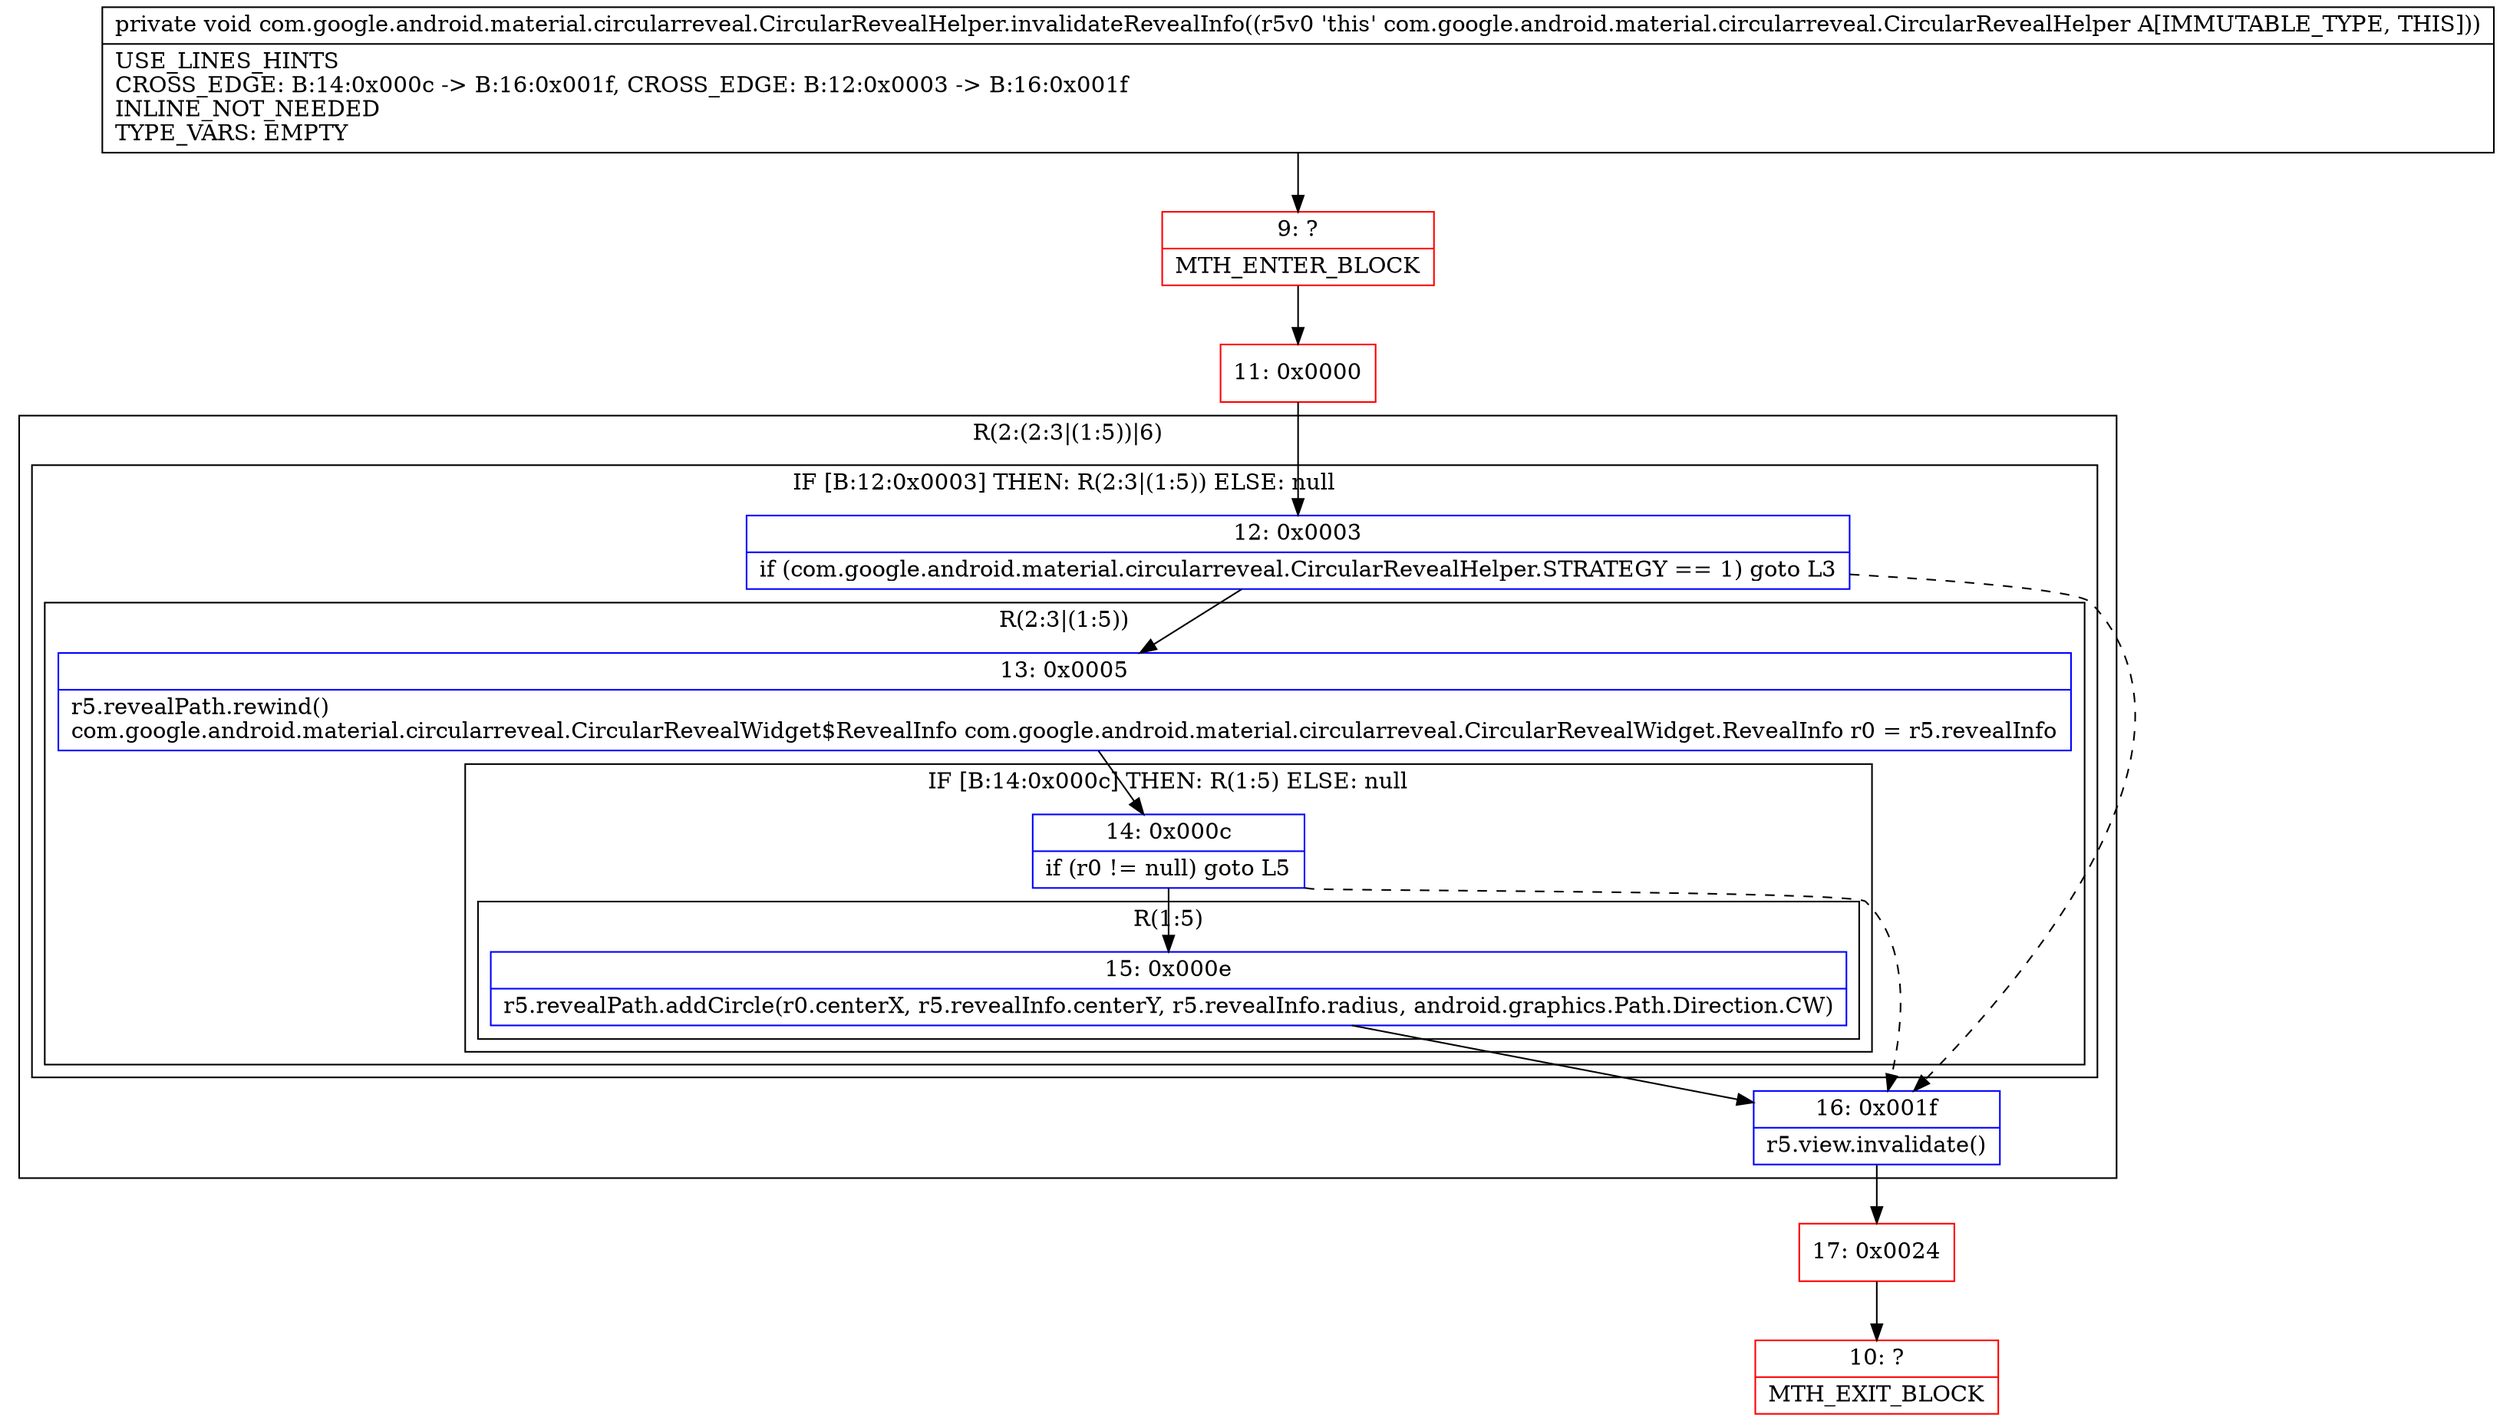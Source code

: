 digraph "CFG forcom.google.android.material.circularreveal.CircularRevealHelper.invalidateRevealInfo()V" {
subgraph cluster_Region_517208619 {
label = "R(2:(2:3|(1:5))|6)";
node [shape=record,color=blue];
subgraph cluster_IfRegion_475429667 {
label = "IF [B:12:0x0003] THEN: R(2:3|(1:5)) ELSE: null";
node [shape=record,color=blue];
Node_12 [shape=record,label="{12\:\ 0x0003|if (com.google.android.material.circularreveal.CircularRevealHelper.STRATEGY == 1) goto L3\l}"];
subgraph cluster_Region_2065592338 {
label = "R(2:3|(1:5))";
node [shape=record,color=blue];
Node_13 [shape=record,label="{13\:\ 0x0005|r5.revealPath.rewind()\lcom.google.android.material.circularreveal.CircularRevealWidget$RevealInfo com.google.android.material.circularreveal.CircularRevealWidget.RevealInfo r0 = r5.revealInfo\l}"];
subgraph cluster_IfRegion_2024524024 {
label = "IF [B:14:0x000c] THEN: R(1:5) ELSE: null";
node [shape=record,color=blue];
Node_14 [shape=record,label="{14\:\ 0x000c|if (r0 != null) goto L5\l}"];
subgraph cluster_Region_1012206096 {
label = "R(1:5)";
node [shape=record,color=blue];
Node_15 [shape=record,label="{15\:\ 0x000e|r5.revealPath.addCircle(r0.centerX, r5.revealInfo.centerY, r5.revealInfo.radius, android.graphics.Path.Direction.CW)\l}"];
}
}
}
}
Node_16 [shape=record,label="{16\:\ 0x001f|r5.view.invalidate()\l}"];
}
Node_9 [shape=record,color=red,label="{9\:\ ?|MTH_ENTER_BLOCK\l}"];
Node_11 [shape=record,color=red,label="{11\:\ 0x0000}"];
Node_17 [shape=record,color=red,label="{17\:\ 0x0024}"];
Node_10 [shape=record,color=red,label="{10\:\ ?|MTH_EXIT_BLOCK\l}"];
MethodNode[shape=record,label="{private void com.google.android.material.circularreveal.CircularRevealHelper.invalidateRevealInfo((r5v0 'this' com.google.android.material.circularreveal.CircularRevealHelper A[IMMUTABLE_TYPE, THIS]))  | USE_LINES_HINTS\lCROSS_EDGE: B:14:0x000c \-\> B:16:0x001f, CROSS_EDGE: B:12:0x0003 \-\> B:16:0x001f\lINLINE_NOT_NEEDED\lTYPE_VARS: EMPTY\l}"];
MethodNode -> Node_9;Node_12 -> Node_13;
Node_12 -> Node_16[style=dashed];
Node_13 -> Node_14;
Node_14 -> Node_15;
Node_14 -> Node_16[style=dashed];
Node_15 -> Node_16;
Node_16 -> Node_17;
Node_9 -> Node_11;
Node_11 -> Node_12;
Node_17 -> Node_10;
}

